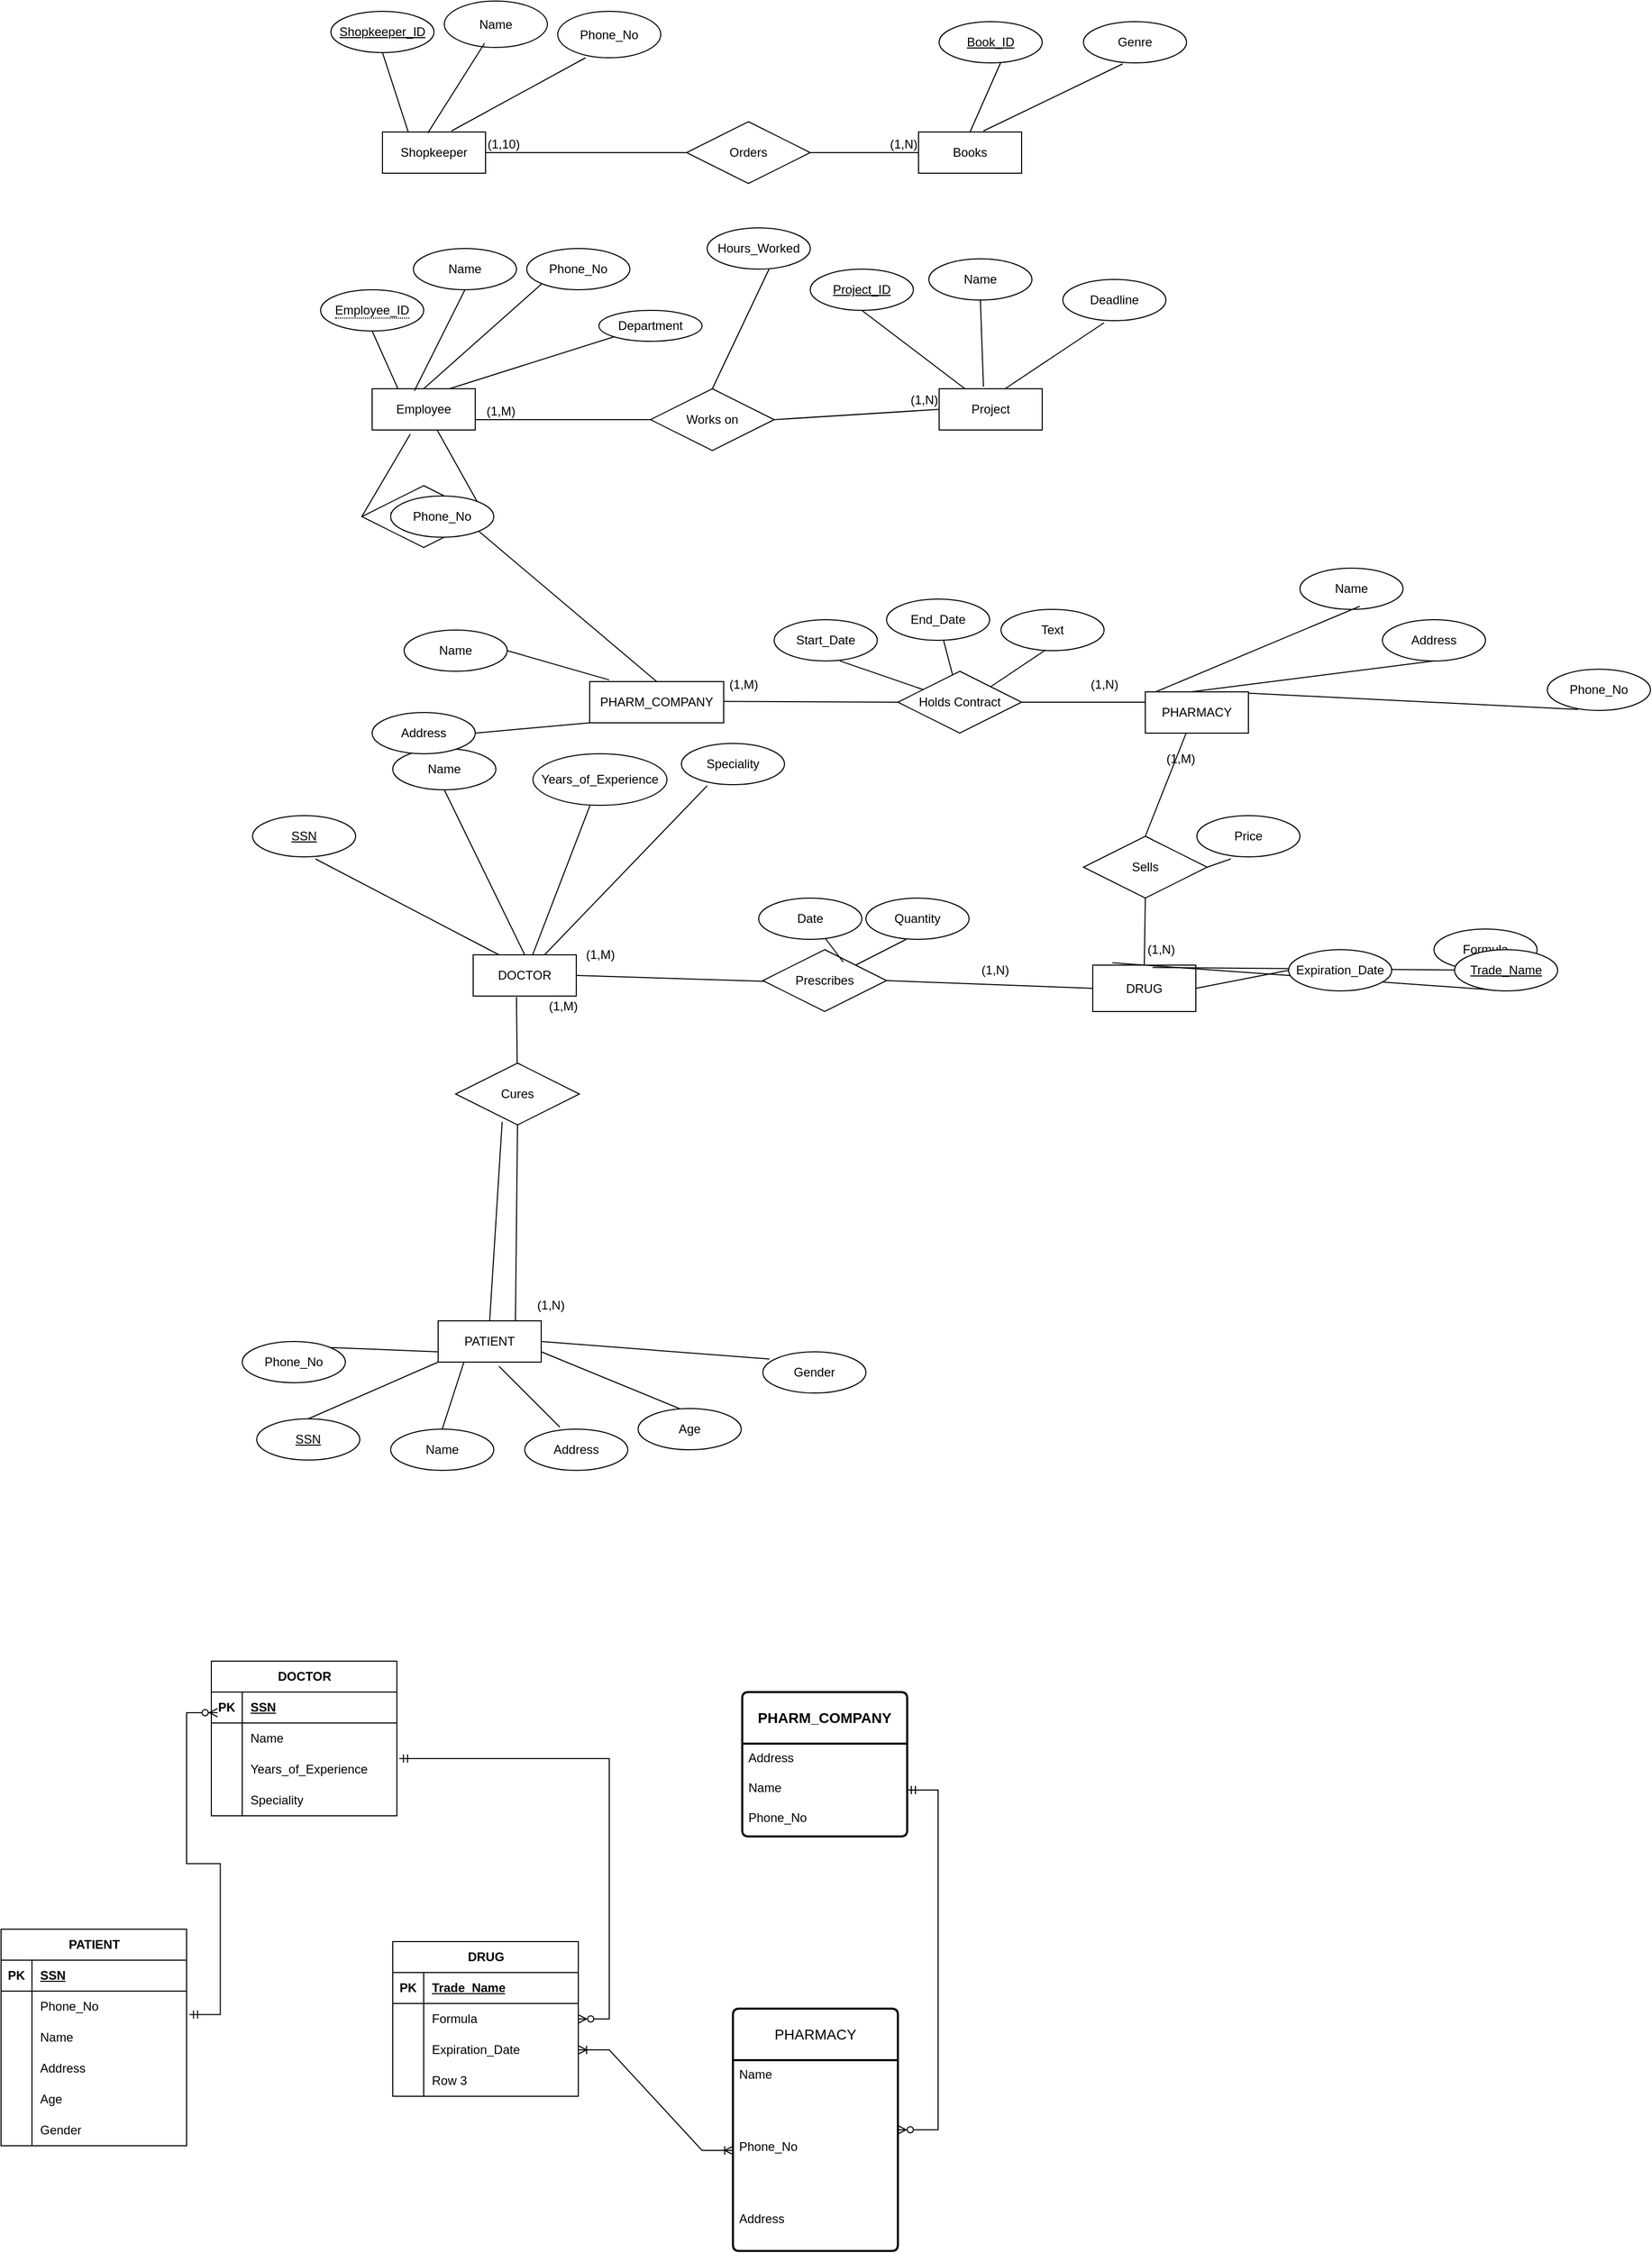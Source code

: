 <mxfile version="26.0.16">
  <diagram id="R2lEEEUBdFMjLlhIrx00" name="Page-1">
    <mxGraphModel dx="2838" dy="932" grid="1" gridSize="10" guides="1" tooltips="1" connect="1" arrows="1" fold="1" page="1" pageScale="1" pageWidth="850" pageHeight="1100" math="0" shadow="0" extFonts="Permanent Marker^https://fonts.googleapis.com/css?family=Permanent+Marker">
      <root>
        <mxCell id="0" />
        <mxCell id="1" parent="0" />
        <mxCell id="5TAWwWppFLTeb1Iua5rg-2" value="Shopkeeper" style="whiteSpace=wrap;html=1;align=center;" parent="1" vertex="1">
          <mxGeometry x="60" y="167" width="100" height="40" as="geometry" />
        </mxCell>
        <mxCell id="5TAWwWppFLTeb1Iua5rg-3" value="Books" style="whiteSpace=wrap;html=1;align=center;" parent="1" vertex="1">
          <mxGeometry x="580" y="167" width="100" height="40" as="geometry" />
        </mxCell>
        <mxCell id="5TAWwWppFLTeb1Iua5rg-12" value="" style="endArrow=none;html=1;rounded=0;exitX=1;exitY=0.5;exitDx=0;exitDy=0;entryX=0;entryY=0.5;entryDx=0;entryDy=0;" parent="1" source="5TAWwWppFLTeb1Iua5rg-6" target="5TAWwWppFLTeb1Iua5rg-3" edge="1">
          <mxGeometry relative="1" as="geometry">
            <mxPoint x="390" y="57" as="sourcePoint" />
            <mxPoint x="650" y="187" as="targetPoint" />
            <Array as="points" />
          </mxGeometry>
        </mxCell>
        <mxCell id="5TAWwWppFLTeb1Iua5rg-14" value="(1,N)" style="resizable=0;html=1;whiteSpace=wrap;align=right;verticalAlign=bottom;" parent="5TAWwWppFLTeb1Iua5rg-12" connectable="0" vertex="1">
          <mxGeometry x="1" relative="1" as="geometry" />
        </mxCell>
        <mxCell id="5TAWwWppFLTeb1Iua5rg-15" value="" style="endArrow=none;html=1;rounded=0;exitX=1;exitY=0.5;exitDx=0;exitDy=0;entryX=0;entryY=0.5;entryDx=0;entryDy=0;" parent="1" source="5TAWwWppFLTeb1Iua5rg-2" target="5TAWwWppFLTeb1Iua5rg-6" edge="1">
          <mxGeometry relative="1" as="geometry">
            <mxPoint x="170" y="187" as="sourcePoint" />
            <mxPoint x="550" y="187" as="targetPoint" />
            <Array as="points" />
          </mxGeometry>
        </mxCell>
        <mxCell id="5TAWwWppFLTeb1Iua5rg-16" value="(1,10)" style="resizable=0;html=1;whiteSpace=wrap;align=left;verticalAlign=bottom;" parent="5TAWwWppFLTeb1Iua5rg-15" connectable="0" vertex="1">
          <mxGeometry x="-1" relative="1" as="geometry" />
        </mxCell>
        <mxCell id="5TAWwWppFLTeb1Iua5rg-6" value="Orders" style="shape=rhombus;perimeter=rhombusPerimeter;whiteSpace=wrap;html=1;align=center;" parent="1" vertex="1">
          <mxGeometry x="355" y="157" width="120" height="60" as="geometry" />
        </mxCell>
        <mxCell id="5TAWwWppFLTeb1Iua5rg-22" value="Name" style="ellipse;whiteSpace=wrap;html=1;align=center;" parent="1" vertex="1">
          <mxGeometry x="120" y="40" width="100" height="45" as="geometry" />
        </mxCell>
        <mxCell id="5TAWwWppFLTeb1Iua5rg-24" value="Phone_No" style="ellipse;whiteSpace=wrap;html=1;align=center;" parent="1" vertex="1">
          <mxGeometry x="230" y="50" width="100" height="45" as="geometry" />
        </mxCell>
        <mxCell id="5TAWwWppFLTeb1Iua5rg-26" value="Genre" style="ellipse;whiteSpace=wrap;html=1;align=center;" parent="1" vertex="1">
          <mxGeometry x="740" y="60" width="100" height="40" as="geometry" />
        </mxCell>
        <mxCell id="5TAWwWppFLTeb1Iua5rg-29" value="Employee" style="whiteSpace=wrap;html=1;align=center;" parent="1" vertex="1">
          <mxGeometry x="50" y="416" width="100" height="40" as="geometry" />
        </mxCell>
        <mxCell id="5TAWwWppFLTeb1Iua5rg-30" value="Project" style="whiteSpace=wrap;html=1;align=center;" parent="1" vertex="1">
          <mxGeometry x="600" y="416" width="100" height="40" as="geometry" />
        </mxCell>
        <mxCell id="5TAWwWppFLTeb1Iua5rg-32" value="" style="endArrow=none;html=1;rounded=0;exitX=1;exitY=0.5;exitDx=0;exitDy=0;entryX=0;entryY=0.5;entryDx=0;entryDy=0;" parent="1" source="5TAWwWppFLTeb1Iua5rg-34" target="5TAWwWppFLTeb1Iua5rg-30" edge="1">
          <mxGeometry relative="1" as="geometry">
            <mxPoint x="210" y="434.89" as="sourcePoint" />
            <mxPoint x="370" y="434.89" as="targetPoint" />
          </mxGeometry>
        </mxCell>
        <mxCell id="5TAWwWppFLTeb1Iua5rg-33" value="(1,N)" style="resizable=0;html=1;whiteSpace=wrap;align=right;verticalAlign=bottom;" parent="5TAWwWppFLTeb1Iua5rg-32" connectable="0" vertex="1">
          <mxGeometry x="1" relative="1" as="geometry" />
        </mxCell>
        <mxCell id="5TAWwWppFLTeb1Iua5rg-34" value="Works on" style="shape=rhombus;perimeter=rhombusPerimeter;whiteSpace=wrap;html=1;align=center;" parent="1" vertex="1">
          <mxGeometry x="320" y="416" width="120" height="60" as="geometry" />
        </mxCell>
        <mxCell id="5TAWwWppFLTeb1Iua5rg-37" value="&lt;span style=&quot;border-bottom: 1px dotted&quot;&gt;Employee_ID&lt;/span&gt;" style="ellipse;whiteSpace=wrap;html=1;align=center;" parent="1" vertex="1">
          <mxGeometry y="320" width="100" height="40" as="geometry" />
        </mxCell>
        <mxCell id="5TAWwWppFLTeb1Iua5rg-40" value="Name" style="ellipse;whiteSpace=wrap;html=1;align=center;" parent="1" vertex="1">
          <mxGeometry x="90" y="280" width="100" height="40" as="geometry" />
        </mxCell>
        <mxCell id="5TAWwWppFLTeb1Iua5rg-42" value="Phone_No" style="ellipse;whiteSpace=wrap;html=1;align=center;" parent="1" vertex="1">
          <mxGeometry x="200" y="280" width="100" height="40" as="geometry" />
        </mxCell>
        <mxCell id="5TAWwWppFLTeb1Iua5rg-43" value="Department" style="ellipse;whiteSpace=wrap;html=1;align=center;" parent="1" vertex="1">
          <mxGeometry x="270" y="340" width="100" height="30" as="geometry" />
        </mxCell>
        <mxCell id="5TAWwWppFLTeb1Iua5rg-48" value="Name" style="ellipse;whiteSpace=wrap;html=1;align=center;" parent="1" vertex="1">
          <mxGeometry x="590" y="290" width="100" height="40" as="geometry" />
        </mxCell>
        <mxCell id="5TAWwWppFLTeb1Iua5rg-52" value="Deadline" style="ellipse;whiteSpace=wrap;html=1;align=center;" parent="1" vertex="1">
          <mxGeometry x="720" y="310" width="100" height="40" as="geometry" />
        </mxCell>
        <mxCell id="5TAWwWppFLTeb1Iua5rg-54" value="Hours_Worked" style="ellipse;whiteSpace=wrap;html=1;align=center;" parent="1" vertex="1">
          <mxGeometry x="375" y="260" width="100" height="40" as="geometry" />
        </mxCell>
        <mxCell id="5TAWwWppFLTeb1Iua5rg-94" value="" style="endArrow=none;html=1;rounded=0;exitX=0;exitY=0.5;exitDx=0;exitDy=0;entryX=1;entryY=0.75;entryDx=0;entryDy=0;" parent="1" source="5TAWwWppFLTeb1Iua5rg-34" target="5TAWwWppFLTeb1Iua5rg-29" edge="1">
          <mxGeometry relative="1" as="geometry">
            <mxPoint x="450" y="446" as="sourcePoint" />
            <mxPoint x="190" y="460" as="targetPoint" />
          </mxGeometry>
        </mxCell>
        <mxCell id="5TAWwWppFLTeb1Iua5rg-95" value="(1,M)" style="resizable=0;html=1;whiteSpace=wrap;align=right;verticalAlign=bottom;" parent="5TAWwWppFLTeb1Iua5rg-94" connectable="0" vertex="1">
          <mxGeometry x="1" relative="1" as="geometry">
            <mxPoint x="40" as="offset" />
          </mxGeometry>
        </mxCell>
        <mxCell id="IJ8p-ocKVu34j_YwC-Zw-1" value="Shopkeeper_ID" style="ellipse;whiteSpace=wrap;html=1;align=center;fontStyle=4;" vertex="1" parent="1">
          <mxGeometry x="10" y="50" width="100" height="40" as="geometry" />
        </mxCell>
        <mxCell id="IJ8p-ocKVu34j_YwC-Zw-3" value="" style="endArrow=none;html=1;rounded=0;exitX=0.5;exitY=1;exitDx=0;exitDy=0;entryX=0.25;entryY=0;entryDx=0;entryDy=0;" edge="1" parent="1" source="IJ8p-ocKVu34j_YwC-Zw-1" target="5TAWwWppFLTeb1Iua5rg-2">
          <mxGeometry relative="1" as="geometry">
            <mxPoint x="30" y="120" as="sourcePoint" />
            <mxPoint x="190" y="120" as="targetPoint" />
          </mxGeometry>
        </mxCell>
        <mxCell id="IJ8p-ocKVu34j_YwC-Zw-4" value="" style="endArrow=none;html=1;rounded=0;exitX=0.39;exitY=0.911;exitDx=0;exitDy=0;exitPerimeter=0;entryX=0.44;entryY=0.025;entryDx=0;entryDy=0;entryPerimeter=0;" edge="1" parent="1" source="5TAWwWppFLTeb1Iua5rg-22" target="5TAWwWppFLTeb1Iua5rg-2">
          <mxGeometry relative="1" as="geometry">
            <mxPoint x="60" y="350" as="sourcePoint" />
            <mxPoint x="220" y="350" as="targetPoint" />
          </mxGeometry>
        </mxCell>
        <mxCell id="IJ8p-ocKVu34j_YwC-Zw-5" value="" style="endArrow=none;html=1;rounded=0;exitX=0.67;exitY=-0.025;exitDx=0;exitDy=0;exitPerimeter=0;entryX=0.27;entryY=1;entryDx=0;entryDy=0;entryPerimeter=0;" edge="1" parent="1" source="5TAWwWppFLTeb1Iua5rg-2" target="5TAWwWppFLTeb1Iua5rg-24">
          <mxGeometry relative="1" as="geometry">
            <mxPoint x="150" y="150" as="sourcePoint" />
            <mxPoint x="320" y="150" as="targetPoint" />
          </mxGeometry>
        </mxCell>
        <mxCell id="IJ8p-ocKVu34j_YwC-Zw-6" value="" style="endArrow=none;html=1;rounded=0;exitX=0.6;exitY=0.975;exitDx=0;exitDy=0;entryX=0.5;entryY=0;entryDx=0;entryDy=0;exitPerimeter=0;" edge="1" parent="1" source="IJ8p-ocKVu34j_YwC-Zw-7" target="5TAWwWppFLTeb1Iua5rg-3">
          <mxGeometry relative="1" as="geometry">
            <mxPoint x="660" y="110" as="sourcePoint" />
            <mxPoint x="810" y="120" as="targetPoint" />
          </mxGeometry>
        </mxCell>
        <mxCell id="IJ8p-ocKVu34j_YwC-Zw-7" value="Book_ID" style="ellipse;whiteSpace=wrap;html=1;align=center;fontStyle=4;" vertex="1" parent="1">
          <mxGeometry x="600" y="60" width="100" height="40" as="geometry" />
        </mxCell>
        <mxCell id="IJ8p-ocKVu34j_YwC-Zw-8" value="" style="endArrow=none;html=1;rounded=0;exitX=0.63;exitY=-0.025;exitDx=0;exitDy=0;exitPerimeter=0;entryX=0.38;entryY=1.025;entryDx=0;entryDy=0;entryPerimeter=0;" edge="1" parent="1" source="5TAWwWppFLTeb1Iua5rg-3" target="5TAWwWppFLTeb1Iua5rg-26">
          <mxGeometry relative="1" as="geometry">
            <mxPoint x="720" y="160" as="sourcePoint" />
            <mxPoint x="880" y="160" as="targetPoint" />
          </mxGeometry>
        </mxCell>
        <mxCell id="IJ8p-ocKVu34j_YwC-Zw-9" value="Project_ID" style="ellipse;whiteSpace=wrap;html=1;align=center;fontStyle=4;" vertex="1" parent="1">
          <mxGeometry x="475" y="300" width="100" height="40" as="geometry" />
        </mxCell>
        <mxCell id="IJ8p-ocKVu34j_YwC-Zw-10" value="" style="endArrow=none;html=1;rounded=0;exitX=0.5;exitY=1;exitDx=0;exitDy=0;entryX=0.25;entryY=0;entryDx=0;entryDy=0;" edge="1" parent="1" source="IJ8p-ocKVu34j_YwC-Zw-9" target="5TAWwWppFLTeb1Iua5rg-30">
          <mxGeometry relative="1" as="geometry">
            <mxPoint x="510" y="380" as="sourcePoint" />
            <mxPoint x="620" y="410" as="targetPoint" />
          </mxGeometry>
        </mxCell>
        <mxCell id="IJ8p-ocKVu34j_YwC-Zw-11" value="" style="endArrow=none;html=1;rounded=0;exitX=0.5;exitY=0;exitDx=0;exitDy=0;entryX=0.6;entryY=1;entryDx=0;entryDy=0;entryPerimeter=0;" edge="1" parent="1" source="5TAWwWppFLTeb1Iua5rg-34" target="5TAWwWppFLTeb1Iua5rg-54">
          <mxGeometry relative="1" as="geometry">
            <mxPoint x="330" y="390" as="sourcePoint" />
            <mxPoint x="490" y="390" as="targetPoint" />
          </mxGeometry>
        </mxCell>
        <mxCell id="IJ8p-ocKVu34j_YwC-Zw-12" value="" style="endArrow=none;html=1;rounded=0;exitX=0.5;exitY=1;exitDx=0;exitDy=0;entryX=0.25;entryY=0;entryDx=0;entryDy=0;" edge="1" parent="1" source="5TAWwWppFLTeb1Iua5rg-37" target="5TAWwWppFLTeb1Iua5rg-29">
          <mxGeometry relative="1" as="geometry">
            <mxPoint x="60" y="370" as="sourcePoint" />
            <mxPoint x="220" y="370" as="targetPoint" />
          </mxGeometry>
        </mxCell>
        <mxCell id="IJ8p-ocKVu34j_YwC-Zw-13" value="" style="endArrow=none;html=1;rounded=0;exitX=0.41;exitY=0.05;exitDx=0;exitDy=0;exitPerimeter=0;entryX=0.5;entryY=1;entryDx=0;entryDy=0;" edge="1" parent="1" source="5TAWwWppFLTeb1Iua5rg-29" target="5TAWwWppFLTeb1Iua5rg-40">
          <mxGeometry relative="1" as="geometry">
            <mxPoint x="250" y="280" as="sourcePoint" />
            <mxPoint x="410" y="280" as="targetPoint" />
          </mxGeometry>
        </mxCell>
        <mxCell id="IJ8p-ocKVu34j_YwC-Zw-14" value="" style="endArrow=none;html=1;rounded=0;exitX=0.5;exitY=0;exitDx=0;exitDy=0;entryX=0;entryY=1;entryDx=0;entryDy=0;" edge="1" parent="1" source="5TAWwWppFLTeb1Iua5rg-29" target="5TAWwWppFLTeb1Iua5rg-42">
          <mxGeometry relative="1" as="geometry">
            <mxPoint x="130" y="390" as="sourcePoint" />
            <mxPoint x="290" y="390" as="targetPoint" />
          </mxGeometry>
        </mxCell>
        <mxCell id="IJ8p-ocKVu34j_YwC-Zw-15" value="" style="endArrow=none;html=1;rounded=0;exitX=0.75;exitY=0;exitDx=0;exitDy=0;entryX=0;entryY=1;entryDx=0;entryDy=0;" edge="1" parent="1" source="5TAWwWppFLTeb1Iua5rg-29" target="5TAWwWppFLTeb1Iua5rg-43">
          <mxGeometry relative="1" as="geometry">
            <mxPoint x="150" y="410" as="sourcePoint" />
            <mxPoint x="310" y="410" as="targetPoint" />
          </mxGeometry>
        </mxCell>
        <mxCell id="IJ8p-ocKVu34j_YwC-Zw-16" value="Relationship" style="shape=rhombus;perimeter=rhombusPerimeter;whiteSpace=wrap;html=1;align=center;" vertex="1" parent="1">
          <mxGeometry x="40" y="510" width="120" height="60" as="geometry" />
        </mxCell>
        <mxCell id="IJ8p-ocKVu34j_YwC-Zw-17" value="" style="endArrow=none;html=1;rounded=0;exitX=0;exitY=0.5;exitDx=0;exitDy=0;entryX=0.37;entryY=1.1;entryDx=0;entryDy=0;entryPerimeter=0;" edge="1" parent="1" source="IJ8p-ocKVu34j_YwC-Zw-16" target="5TAWwWppFLTeb1Iua5rg-29">
          <mxGeometry relative="1" as="geometry">
            <mxPoint y="490" as="sourcePoint" />
            <mxPoint x="160" y="490" as="targetPoint" />
          </mxGeometry>
        </mxCell>
        <mxCell id="IJ8p-ocKVu34j_YwC-Zw-18" value="" style="endArrow=none;html=1;rounded=0;exitX=1;exitY=0.5;exitDx=0;exitDy=0;entryX=0.63;entryY=1;entryDx=0;entryDy=0;entryPerimeter=0;" edge="1" parent="1" source="IJ8p-ocKVu34j_YwC-Zw-16" target="5TAWwWppFLTeb1Iua5rg-29">
          <mxGeometry relative="1" as="geometry">
            <mxPoint x="100" y="350" as="sourcePoint" />
            <mxPoint x="100" y="350" as="targetPoint" />
          </mxGeometry>
        </mxCell>
        <mxCell id="IJ8p-ocKVu34j_YwC-Zw-19" value="" style="endArrow=none;html=1;rounded=0;entryX=0.43;entryY=-0.05;entryDx=0;entryDy=0;entryPerimeter=0;exitX=0.5;exitY=1;exitDx=0;exitDy=0;" edge="1" parent="1" source="5TAWwWppFLTeb1Iua5rg-48" target="5TAWwWppFLTeb1Iua5rg-30">
          <mxGeometry relative="1" as="geometry">
            <mxPoint x="610" y="370" as="sourcePoint" />
            <mxPoint x="770" y="370" as="targetPoint" />
          </mxGeometry>
        </mxCell>
        <mxCell id="IJ8p-ocKVu34j_YwC-Zw-20" value="" style="endArrow=none;html=1;rounded=0;exitX=0.64;exitY=0;exitDx=0;exitDy=0;exitPerimeter=0;entryX=0.4;entryY=1.05;entryDx=0;entryDy=0;entryPerimeter=0;" edge="1" parent="1" source="5TAWwWppFLTeb1Iua5rg-30" target="5TAWwWppFLTeb1Iua5rg-52">
          <mxGeometry relative="1" as="geometry">
            <mxPoint x="690" y="400" as="sourcePoint" />
            <mxPoint x="840" y="400" as="targetPoint" />
          </mxGeometry>
        </mxCell>
        <mxCell id="IJ8p-ocKVu34j_YwC-Zw-21" value="PATIENT" style="whiteSpace=wrap;html=1;align=center;" vertex="1" parent="1">
          <mxGeometry x="114" y="1320" width="100" height="40" as="geometry" />
        </mxCell>
        <mxCell id="IJ8p-ocKVu34j_YwC-Zw-22" value="SSN" style="ellipse;whiteSpace=wrap;html=1;align=center;fontStyle=4;" vertex="1" parent="1">
          <mxGeometry x="-62" y="1415" width="100" height="40" as="geometry" />
        </mxCell>
        <mxCell id="IJ8p-ocKVu34j_YwC-Zw-23" value="" style="endArrow=none;html=1;rounded=0;exitX=0.5;exitY=0;exitDx=0;exitDy=0;entryX=0;entryY=1;entryDx=0;entryDy=0;" edge="1" parent="1" source="IJ8p-ocKVu34j_YwC-Zw-22" target="IJ8p-ocKVu34j_YwC-Zw-21">
          <mxGeometry relative="1" as="geometry">
            <mxPoint x="-120" y="1395" as="sourcePoint" />
            <mxPoint x="40" y="1395" as="targetPoint" />
          </mxGeometry>
        </mxCell>
        <mxCell id="IJ8p-ocKVu34j_YwC-Zw-24" value="Name" style="ellipse;whiteSpace=wrap;html=1;align=center;" vertex="1" parent="1">
          <mxGeometry x="68" y="1425" width="100" height="40" as="geometry" />
        </mxCell>
        <mxCell id="IJ8p-ocKVu34j_YwC-Zw-25" value="" style="endArrow=none;html=1;rounded=0;exitX=0.5;exitY=0;exitDx=0;exitDy=0;entryX=0.25;entryY=1;entryDx=0;entryDy=0;" edge="1" parent="1" source="IJ8p-ocKVu34j_YwC-Zw-24" target="IJ8p-ocKVu34j_YwC-Zw-21">
          <mxGeometry relative="1" as="geometry">
            <mxPoint x="-10" y="1385" as="sourcePoint" />
            <mxPoint x="150" y="1385" as="targetPoint" />
          </mxGeometry>
        </mxCell>
        <mxCell id="IJ8p-ocKVu34j_YwC-Zw-26" value="Address" style="ellipse;whiteSpace=wrap;html=1;align=center;" vertex="1" parent="1">
          <mxGeometry x="198" y="1425" width="100" height="40" as="geometry" />
        </mxCell>
        <mxCell id="IJ8p-ocKVu34j_YwC-Zw-27" value="" style="endArrow=none;html=1;rounded=0;exitX=0.59;exitY=1.1;exitDx=0;exitDy=0;exitPerimeter=0;entryX=0.34;entryY=-0.05;entryDx=0;entryDy=0;entryPerimeter=0;" edge="1" parent="1" source="IJ8p-ocKVu34j_YwC-Zw-21" target="IJ8p-ocKVu34j_YwC-Zw-26">
          <mxGeometry relative="1" as="geometry">
            <mxPoint x="80" y="1365" as="sourcePoint" />
            <mxPoint x="240" y="1365" as="targetPoint" />
          </mxGeometry>
        </mxCell>
        <mxCell id="IJ8p-ocKVu34j_YwC-Zw-28" value="Age" style="ellipse;whiteSpace=wrap;html=1;align=center;" vertex="1" parent="1">
          <mxGeometry x="308" y="1405" width="100" height="40" as="geometry" />
        </mxCell>
        <mxCell id="IJ8p-ocKVu34j_YwC-Zw-29" value="" style="endArrow=none;html=1;rounded=0;exitX=1;exitY=0.75;exitDx=0;exitDy=0;entryX=0.4;entryY=0;entryDx=0;entryDy=0;entryPerimeter=0;" edge="1" parent="1" source="IJ8p-ocKVu34j_YwC-Zw-21" target="IJ8p-ocKVu34j_YwC-Zw-28">
          <mxGeometry relative="1" as="geometry">
            <mxPoint x="120" y="1335" as="sourcePoint" />
            <mxPoint x="280" y="1335" as="targetPoint" />
          </mxGeometry>
        </mxCell>
        <mxCell id="IJ8p-ocKVu34j_YwC-Zw-31" value="DOCTOR" style="whiteSpace=wrap;html=1;align=center;" vertex="1" parent="1">
          <mxGeometry x="148" y="965" width="100" height="40" as="geometry" />
        </mxCell>
        <mxCell id="IJ8p-ocKVu34j_YwC-Zw-32" value="SSN" style="ellipse;whiteSpace=wrap;html=1;align=center;fontStyle=4;" vertex="1" parent="1">
          <mxGeometry x="-66" y="830" width="100" height="40" as="geometry" />
        </mxCell>
        <mxCell id="IJ8p-ocKVu34j_YwC-Zw-33" value="" style="endArrow=none;html=1;rounded=0;exitX=0.61;exitY=1.05;exitDx=0;exitDy=0;exitPerimeter=0;entryX=0.25;entryY=0;entryDx=0;entryDy=0;" edge="1" parent="1" source="IJ8p-ocKVu34j_YwC-Zw-32" target="IJ8p-ocKVu34j_YwC-Zw-31">
          <mxGeometry relative="1" as="geometry">
            <mxPoint x="86" y="1100" as="sourcePoint" />
            <mxPoint x="176" y="990" as="targetPoint" />
          </mxGeometry>
        </mxCell>
        <mxCell id="IJ8p-ocKVu34j_YwC-Zw-34" value="Name" style="ellipse;whiteSpace=wrap;html=1;align=center;" vertex="1" parent="1">
          <mxGeometry x="70" y="765" width="100" height="40" as="geometry" />
        </mxCell>
        <mxCell id="IJ8p-ocKVu34j_YwC-Zw-35" value="" style="endArrow=none;html=1;rounded=0;exitX=0.5;exitY=0;exitDx=0;exitDy=0;entryX=0.5;entryY=1;entryDx=0;entryDy=0;" edge="1" parent="1" source="IJ8p-ocKVu34j_YwC-Zw-31" target="IJ8p-ocKVu34j_YwC-Zw-34">
          <mxGeometry relative="1" as="geometry">
            <mxPoint x="196" y="1020" as="sourcePoint" />
            <mxPoint x="356" y="1020" as="targetPoint" />
          </mxGeometry>
        </mxCell>
        <mxCell id="IJ8p-ocKVu34j_YwC-Zw-36" value="Years_of_Experience" style="ellipse;whiteSpace=wrap;html=1;align=center;" vertex="1" parent="1">
          <mxGeometry x="206" y="770" width="130" height="50" as="geometry" />
        </mxCell>
        <mxCell id="IJ8p-ocKVu34j_YwC-Zw-37" value="Speciality" style="ellipse;whiteSpace=wrap;html=1;align=center;" vertex="1" parent="1">
          <mxGeometry x="350" y="760" width="100" height="40" as="geometry" />
        </mxCell>
        <mxCell id="IJ8p-ocKVu34j_YwC-Zw-38" value="" style="endArrow=none;html=1;rounded=0;" edge="1" parent="1" source="IJ8p-ocKVu34j_YwC-Zw-31" target="IJ8p-ocKVu34j_YwC-Zw-36">
          <mxGeometry relative="1" as="geometry">
            <mxPoint x="126" y="1150" as="sourcePoint" />
            <mxPoint x="286" y="1150" as="targetPoint" />
          </mxGeometry>
        </mxCell>
        <mxCell id="IJ8p-ocKVu34j_YwC-Zw-40" value="Name" style="ellipse;whiteSpace=wrap;html=1;align=center;" vertex="1" parent="1">
          <mxGeometry x="950" y="590" width="100" height="40" as="geometry" />
        </mxCell>
        <mxCell id="IJ8p-ocKVu34j_YwC-Zw-41" value="Address" style="ellipse;whiteSpace=wrap;html=1;align=center;" vertex="1" parent="1">
          <mxGeometry x="1030" y="640" width="100" height="40" as="geometry" />
        </mxCell>
        <mxCell id="IJ8p-ocKVu34j_YwC-Zw-42" value="Phone_No" style="ellipse;whiteSpace=wrap;html=1;align=center;" vertex="1" parent="1">
          <mxGeometry x="1190" y="688" width="100" height="40" as="geometry" />
        </mxCell>
        <mxCell id="IJ8p-ocKVu34j_YwC-Zw-43" value="" style="endArrow=none;html=1;rounded=0;exitX=0.44;exitY=0;exitDx=0;exitDy=0;entryX=0.5;entryY=1;entryDx=0;entryDy=0;exitPerimeter=0;" edge="1" parent="1" source="IJ8p-ocKVu34j_YwC-Zw-39" target="IJ8p-ocKVu34j_YwC-Zw-41">
          <mxGeometry relative="1" as="geometry">
            <mxPoint x="580" y="860" as="sourcePoint" />
            <mxPoint x="740" y="860" as="targetPoint" />
            <Array as="points" />
          </mxGeometry>
        </mxCell>
        <mxCell id="IJ8p-ocKVu34j_YwC-Zw-44" value="" style="endArrow=none;html=1;rounded=0;exitX=0.58;exitY=0.925;exitDx=0;exitDy=0;exitPerimeter=0;entryX=0.1;entryY=0;entryDx=0;entryDy=0;entryPerimeter=0;" edge="1" parent="1" source="IJ8p-ocKVu34j_YwC-Zw-40" target="IJ8p-ocKVu34j_YwC-Zw-39">
          <mxGeometry relative="1" as="geometry">
            <mxPoint x="710" y="780" as="sourcePoint" />
            <mxPoint x="870" y="780" as="targetPoint" />
          </mxGeometry>
        </mxCell>
        <mxCell id="IJ8p-ocKVu34j_YwC-Zw-45" value="" style="endArrow=none;html=1;rounded=0;exitX=0.75;exitY=0;exitDx=0;exitDy=0;entryX=0.3;entryY=0.975;entryDx=0;entryDy=0;entryPerimeter=0;" edge="1" parent="1" source="IJ8p-ocKVu34j_YwC-Zw-39" target="IJ8p-ocKVu34j_YwC-Zw-42">
          <mxGeometry relative="1" as="geometry">
            <mxPoint x="890" y="770" as="sourcePoint" />
            <mxPoint x="980" y="770" as="targetPoint" />
          </mxGeometry>
        </mxCell>
        <mxCell id="IJ8p-ocKVu34j_YwC-Zw-46" value="DRUG" style="whiteSpace=wrap;html=1;align=center;" vertex="1" parent="1">
          <mxGeometry x="749" y="975" width="100" height="45" as="geometry" />
        </mxCell>
        <mxCell id="IJ8p-ocKVu34j_YwC-Zw-48" value="Formula" style="ellipse;whiteSpace=wrap;html=1;align=center;" vertex="1" parent="1">
          <mxGeometry x="1080" y="940" width="100" height="40" as="geometry" />
        </mxCell>
        <mxCell id="IJ8p-ocKVu34j_YwC-Zw-50" value="" style="endArrow=none;html=1;rounded=0;exitX=0.5;exitY=1;exitDx=0;exitDy=0;entryX=0.19;entryY=-0.05;entryDx=0;entryDy=0;entryPerimeter=0;" edge="1" parent="1" source="IJ8p-ocKVu34j_YwC-Zw-59" target="IJ8p-ocKVu34j_YwC-Zw-46">
          <mxGeometry relative="1" as="geometry">
            <mxPoint x="539" y="916" as="sourcePoint" />
            <mxPoint x="649" y="950" as="targetPoint" />
          </mxGeometry>
        </mxCell>
        <mxCell id="IJ8p-ocKVu34j_YwC-Zw-51" value="" style="endArrow=none;html=1;rounded=0;exitX=0.58;exitY=0.05;exitDx=0;exitDy=0;exitPerimeter=0;entryX=0.5;entryY=1;entryDx=0;entryDy=0;" edge="1" parent="1" source="IJ8p-ocKVu34j_YwC-Zw-46" target="IJ8p-ocKVu34j_YwC-Zw-48">
          <mxGeometry relative="1" as="geometry">
            <mxPoint x="679" y="950" as="sourcePoint" />
            <mxPoint x="839" y="950" as="targetPoint" />
          </mxGeometry>
        </mxCell>
        <mxCell id="IJ8p-ocKVu34j_YwC-Zw-52" value="PHARM_COMPANY" style="whiteSpace=wrap;html=1;align=center;" vertex="1" parent="1">
          <mxGeometry x="261" y="700" width="130" height="40" as="geometry" />
        </mxCell>
        <mxCell id="IJ8p-ocKVu34j_YwC-Zw-53" value="End_Date" style="ellipse;whiteSpace=wrap;html=1;align=center;" vertex="1" parent="1">
          <mxGeometry x="549" y="620" width="100" height="40" as="geometry" />
        </mxCell>
        <mxCell id="IJ8p-ocKVu34j_YwC-Zw-54" value="Text" style="ellipse;whiteSpace=wrap;html=1;align=center;" vertex="1" parent="1">
          <mxGeometry x="660" y="630" width="100" height="40" as="geometry" />
        </mxCell>
        <mxCell id="IJ8p-ocKVu34j_YwC-Zw-55" value="Start_Date" style="ellipse;whiteSpace=wrap;html=1;align=center;" vertex="1" parent="1">
          <mxGeometry x="440" y="640" width="100" height="40" as="geometry" />
        </mxCell>
        <mxCell id="IJ8p-ocKVu34j_YwC-Zw-56" value="" style="endArrow=none;html=1;rounded=0;exitX=0.636;exitY=0.999;exitDx=0;exitDy=0;exitPerimeter=0;" edge="1" parent="1" source="IJ8p-ocKVu34j_YwC-Zw-55" target="IJ8p-ocKVu34j_YwC-Zw-85">
          <mxGeometry relative="1" as="geometry">
            <mxPoint x="449.355" y="644.142" as="sourcePoint" />
            <mxPoint x="503" y="730" as="targetPoint" />
          </mxGeometry>
        </mxCell>
        <mxCell id="IJ8p-ocKVu34j_YwC-Zw-57" value="" style="endArrow=none;html=1;rounded=0;exitX=1;exitY=0;exitDx=0;exitDy=0;entryX=0.432;entryY=0.984;entryDx=0;entryDy=0;entryPerimeter=0;" edge="1" parent="1" source="IJ8p-ocKVu34j_YwC-Zw-85" target="IJ8p-ocKVu34j_YwC-Zw-54">
          <mxGeometry relative="1" as="geometry">
            <mxPoint x="582.04" y="701" as="sourcePoint" />
            <mxPoint x="649" y="610" as="targetPoint" />
            <Array as="points" />
          </mxGeometry>
        </mxCell>
        <mxCell id="IJ8p-ocKVu34j_YwC-Zw-58" value="" style="endArrow=none;html=1;rounded=0;" edge="1" parent="1" source="IJ8p-ocKVu34j_YwC-Zw-53" target="IJ8p-ocKVu34j_YwC-Zw-85">
          <mxGeometry relative="1" as="geometry">
            <mxPoint x="493" y="680" as="sourcePoint" />
            <mxPoint x="556.95" y="698.0" as="targetPoint" />
          </mxGeometry>
        </mxCell>
        <mxCell id="IJ8p-ocKVu34j_YwC-Zw-59" value="Trade_Name" style="ellipse;whiteSpace=wrap;html=1;align=center;fontStyle=4;" vertex="1" parent="1">
          <mxGeometry x="1100" y="960" width="100" height="40" as="geometry" />
        </mxCell>
        <mxCell id="IJ8p-ocKVu34j_YwC-Zw-61" value="" style="endArrow=none;html=1;rounded=0;entryX=0.25;entryY=1.025;entryDx=0;entryDy=0;entryPerimeter=0;" edge="1" parent="1" source="IJ8p-ocKVu34j_YwC-Zw-31" target="IJ8p-ocKVu34j_YwC-Zw-37">
          <mxGeometry relative="1" as="geometry">
            <mxPoint x="246" y="1010" as="sourcePoint" />
            <mxPoint x="406" y="1010" as="targetPoint" />
          </mxGeometry>
        </mxCell>
        <mxCell id="IJ8p-ocKVu34j_YwC-Zw-62" value="Cures" style="shape=rhombus;perimeter=rhombusPerimeter;whiteSpace=wrap;html=1;align=center;" vertex="1" parent="1">
          <mxGeometry x="131" y="1070" width="120" height="60" as="geometry" />
        </mxCell>
        <mxCell id="IJ8p-ocKVu34j_YwC-Zw-63" value="" style="endArrow=none;html=1;rounded=0;exitX=0.5;exitY=0;exitDx=0;exitDy=0;entryX=0.376;entryY=0.95;entryDx=0;entryDy=0;entryPerimeter=0;" edge="1" parent="1" source="IJ8p-ocKVu34j_YwC-Zw-21" target="IJ8p-ocKVu34j_YwC-Zw-62">
          <mxGeometry relative="1" as="geometry">
            <mxPoint x="86" y="1130" as="sourcePoint" />
            <mxPoint x="246" y="1130" as="targetPoint" />
          </mxGeometry>
        </mxCell>
        <mxCell id="IJ8p-ocKVu34j_YwC-Zw-64" value="" style="endArrow=none;html=1;rounded=0;entryX=0.42;entryY=1.025;entryDx=0;entryDy=0;entryPerimeter=0;" edge="1" parent="1" source="IJ8p-ocKVu34j_YwC-Zw-62" target="IJ8p-ocKVu34j_YwC-Zw-31">
          <mxGeometry relative="1" as="geometry">
            <mxPoint x="216" y="1090" as="sourcePoint" />
            <mxPoint x="376" y="1090" as="targetPoint" />
          </mxGeometry>
        </mxCell>
        <mxCell id="IJ8p-ocKVu34j_YwC-Zw-65" value="(1,M)" style="text;html=1;align=center;verticalAlign=middle;resizable=0;points=[];autosize=1;strokeColor=none;fillColor=none;" vertex="1" parent="1">
          <mxGeometry x="210" y="1000" width="50" height="30" as="geometry" />
        </mxCell>
        <mxCell id="IJ8p-ocKVu34j_YwC-Zw-66" value="" style="endArrow=none;html=1;rounded=0;exitX=0.75;exitY=0;exitDx=0;exitDy=0;entryX=0.5;entryY=1;entryDx=0;entryDy=0;" edge="1" parent="1" source="IJ8p-ocKVu34j_YwC-Zw-21" target="IJ8p-ocKVu34j_YwC-Zw-62">
          <mxGeometry relative="1" as="geometry">
            <mxPoint x="266" y="1100" as="sourcePoint" />
            <mxPoint x="426" y="1100" as="targetPoint" />
          </mxGeometry>
        </mxCell>
        <mxCell id="IJ8p-ocKVu34j_YwC-Zw-67" value="(1,N)" style="text;html=1;align=center;verticalAlign=middle;resizable=0;points=[];autosize=1;strokeColor=none;fillColor=none;" vertex="1" parent="1">
          <mxGeometry x="198" y="1290" width="50" height="30" as="geometry" />
        </mxCell>
        <mxCell id="IJ8p-ocKVu34j_YwC-Zw-68" value="" style="endArrow=none;html=1;rounded=0;entryX=0.058;entryY=0.533;entryDx=0;entryDy=0;entryPerimeter=0;exitX=1;exitY=0.5;exitDx=0;exitDy=0;" edge="1" parent="1" source="IJ8p-ocKVu34j_YwC-Zw-31">
          <mxGeometry relative="1" as="geometry">
            <mxPoint x="276" y="980" as="sourcePoint" />
            <mxPoint x="472.96" y="991.98" as="targetPoint" />
          </mxGeometry>
        </mxCell>
        <mxCell id="IJ8p-ocKVu34j_YwC-Zw-69" value="Prescribes" style="shape=rhombus;perimeter=rhombusPerimeter;whiteSpace=wrap;html=1;align=center;" vertex="1" parent="1">
          <mxGeometry x="429" y="960" width="120" height="60" as="geometry" />
        </mxCell>
        <mxCell id="IJ8p-ocKVu34j_YwC-Zw-70" value="" style="endArrow=none;html=1;rounded=0;exitX=1;exitY=0.5;exitDx=0;exitDy=0;entryX=0;entryY=0.5;entryDx=0;entryDy=0;" edge="1" parent="1" source="IJ8p-ocKVu34j_YwC-Zw-69" target="IJ8p-ocKVu34j_YwC-Zw-46">
          <mxGeometry relative="1" as="geometry">
            <mxPoint x="519" y="1100" as="sourcePoint" />
            <mxPoint x="679" y="1100" as="targetPoint" />
          </mxGeometry>
        </mxCell>
        <mxCell id="IJ8p-ocKVu34j_YwC-Zw-72" value="Date" style="ellipse;whiteSpace=wrap;html=1;align=center;" vertex="1" parent="1">
          <mxGeometry x="425" y="910" width="100" height="40" as="geometry" />
        </mxCell>
        <mxCell id="IJ8p-ocKVu34j_YwC-Zw-73" value="Quantity" style="ellipse;whiteSpace=wrap;html=1;align=center;" vertex="1" parent="1">
          <mxGeometry x="529" y="910" width="100" height="40" as="geometry" />
        </mxCell>
        <mxCell id="IJ8p-ocKVu34j_YwC-Zw-74" value="" style="endArrow=none;html=1;rounded=0;exitX=0.65;exitY=0.2;exitDx=0;exitDy=0;exitPerimeter=0;" edge="1" parent="1" source="IJ8p-ocKVu34j_YwC-Zw-69" target="IJ8p-ocKVu34j_YwC-Zw-72">
          <mxGeometry relative="1" as="geometry">
            <mxPoint x="449" y="950" as="sourcePoint" />
            <mxPoint x="609" y="950" as="targetPoint" />
          </mxGeometry>
        </mxCell>
        <mxCell id="IJ8p-ocKVu34j_YwC-Zw-75" value="" style="endArrow=none;html=1;rounded=0;exitX=1;exitY=0;exitDx=0;exitDy=0;entryX=0.39;entryY=1;entryDx=0;entryDy=0;entryPerimeter=0;" edge="1" parent="1" source="IJ8p-ocKVu34j_YwC-Zw-69" target="IJ8p-ocKVu34j_YwC-Zw-73">
          <mxGeometry relative="1" as="geometry">
            <mxPoint x="489" y="960" as="sourcePoint" />
            <mxPoint x="649" y="960" as="targetPoint" />
          </mxGeometry>
        </mxCell>
        <mxCell id="IJ8p-ocKVu34j_YwC-Zw-76" value="(1,M)" style="text;html=1;align=center;verticalAlign=middle;resizable=0;points=[];autosize=1;strokeColor=none;fillColor=none;" vertex="1" parent="1">
          <mxGeometry x="246" y="950" width="50" height="30" as="geometry" />
        </mxCell>
        <mxCell id="IJ8p-ocKVu34j_YwC-Zw-77" value="(1,N)" style="text;html=1;align=center;verticalAlign=middle;resizable=0;points=[];autosize=1;strokeColor=none;fillColor=none;" vertex="1" parent="1">
          <mxGeometry x="629" y="965" width="50" height="30" as="geometry" />
        </mxCell>
        <mxCell id="IJ8p-ocKVu34j_YwC-Zw-78" value="" style="endArrow=none;html=1;rounded=0;exitX=0.5;exitY=0;exitDx=0;exitDy=0;entryX=0.5;entryY=1;entryDx=0;entryDy=0;" edge="1" parent="1" source="IJ8p-ocKVu34j_YwC-Zw-46" target="IJ8p-ocKVu34j_YwC-Zw-79">
          <mxGeometry relative="1" as="geometry">
            <mxPoint x="729" y="1040" as="sourcePoint" />
            <mxPoint x="759" y="1050" as="targetPoint" />
          </mxGeometry>
        </mxCell>
        <mxCell id="IJ8p-ocKVu34j_YwC-Zw-79" value="Sells" style="shape=rhombus;perimeter=rhombusPerimeter;whiteSpace=wrap;html=1;align=center;" vertex="1" parent="1">
          <mxGeometry x="740" y="850" width="120" height="60" as="geometry" />
        </mxCell>
        <mxCell id="IJ8p-ocKVu34j_YwC-Zw-80" value="Price" style="ellipse;whiteSpace=wrap;html=1;align=center;" vertex="1" parent="1">
          <mxGeometry x="850" y="830" width="100" height="40" as="geometry" />
        </mxCell>
        <mxCell id="IJ8p-ocKVu34j_YwC-Zw-81" value="" style="endArrow=none;html=1;rounded=0;exitX=1;exitY=0.5;exitDx=0;exitDy=0;entryX=0.33;entryY=1.05;entryDx=0;entryDy=0;entryPerimeter=0;" edge="1" parent="1" source="IJ8p-ocKVu34j_YwC-Zw-79" target="IJ8p-ocKVu34j_YwC-Zw-80">
          <mxGeometry relative="1" as="geometry">
            <mxPoint x="799" y="1060" as="sourcePoint" />
            <mxPoint x="933" y="820" as="targetPoint" />
          </mxGeometry>
        </mxCell>
        <mxCell id="IJ8p-ocKVu34j_YwC-Zw-82" value="" style="endArrow=none;html=1;rounded=0;exitX=0.4;exitY=0.975;exitDx=0;exitDy=0;exitPerimeter=0;entryX=0.5;entryY=0;entryDx=0;entryDy=0;" edge="1" parent="1" source="IJ8p-ocKVu34j_YwC-Zw-39" target="IJ8p-ocKVu34j_YwC-Zw-79">
          <mxGeometry relative="1" as="geometry">
            <mxPoint x="739" y="780" as="sourcePoint" />
            <mxPoint x="899" y="780" as="targetPoint" />
          </mxGeometry>
        </mxCell>
        <mxCell id="IJ8p-ocKVu34j_YwC-Zw-83" value="(1,N)" style="text;html=1;align=center;verticalAlign=middle;resizable=0;points=[];autosize=1;strokeColor=none;fillColor=none;" vertex="1" parent="1">
          <mxGeometry x="790" y="945" width="50" height="30" as="geometry" />
        </mxCell>
        <mxCell id="IJ8p-ocKVu34j_YwC-Zw-84" value="(1,M)" style="text;html=1;align=center;verticalAlign=middle;resizable=0;points=[];autosize=1;strokeColor=none;fillColor=none;" vertex="1" parent="1">
          <mxGeometry x="809" y="760" width="50" height="30" as="geometry" />
        </mxCell>
        <mxCell id="IJ8p-ocKVu34j_YwC-Zw-85" value="Holds Contract" style="shape=rhombus;perimeter=rhombusPerimeter;whiteSpace=wrap;html=1;align=center;" vertex="1" parent="1">
          <mxGeometry x="560" y="690" width="120" height="60" as="geometry" />
        </mxCell>
        <mxCell id="IJ8p-ocKVu34j_YwC-Zw-86" value="" style="endArrow=none;html=1;rounded=0;entryX=0;entryY=0.5;entryDx=0;entryDy=0;" edge="1" parent="1" target="IJ8p-ocKVu34j_YwC-Zw-85">
          <mxGeometry relative="1" as="geometry">
            <mxPoint x="391" y="719.29" as="sourcePoint" />
            <mxPoint x="551" y="719.29" as="targetPoint" />
          </mxGeometry>
        </mxCell>
        <mxCell id="IJ8p-ocKVu34j_YwC-Zw-87" value="" style="endArrow=none;html=1;rounded=0;" edge="1" parent="1" source="IJ8p-ocKVu34j_YwC-Zw-39">
          <mxGeometry relative="1" as="geometry">
            <mxPoint x="690" y="730" as="sourcePoint" />
            <mxPoint x="850" y="730" as="targetPoint" />
          </mxGeometry>
        </mxCell>
        <mxCell id="IJ8p-ocKVu34j_YwC-Zw-88" value="" style="endArrow=none;html=1;rounded=0;exitX=1;exitY=0.5;exitDx=0;exitDy=0;entryX=0.05;entryY=0.25;entryDx=0;entryDy=0;entryPerimeter=0;" edge="1" parent="1" target="IJ8p-ocKVu34j_YwC-Zw-39">
          <mxGeometry relative="1" as="geometry">
            <mxPoint x="680.0" y="720" as="sourcePoint" />
            <mxPoint x="810" y="730" as="targetPoint" />
          </mxGeometry>
        </mxCell>
        <mxCell id="IJ8p-ocKVu34j_YwC-Zw-39" value="PHARMACY" style="whiteSpace=wrap;html=1;align=center;" vertex="1" parent="1">
          <mxGeometry x="800" y="710" width="100" height="40" as="geometry" />
        </mxCell>
        <mxCell id="IJ8p-ocKVu34j_YwC-Zw-89" value="(1,M)" style="text;html=1;align=center;verticalAlign=middle;resizable=0;points=[];autosize=1;strokeColor=none;fillColor=none;" vertex="1" parent="1">
          <mxGeometry x="385" y="688" width="50" height="30" as="geometry" />
        </mxCell>
        <mxCell id="IJ8p-ocKVu34j_YwC-Zw-90" value="(1,N)" style="text;html=1;align=center;verticalAlign=middle;resizable=0;points=[];autosize=1;strokeColor=none;fillColor=none;" vertex="1" parent="1">
          <mxGeometry x="735" y="688" width="50" height="30" as="geometry" />
        </mxCell>
        <mxCell id="IJ8p-ocKVu34j_YwC-Zw-93" value="Gender" style="ellipse;whiteSpace=wrap;html=1;align=center;" vertex="1" parent="1">
          <mxGeometry x="429" y="1350" width="100" height="40" as="geometry" />
        </mxCell>
        <mxCell id="IJ8p-ocKVu34j_YwC-Zw-94" value="" style="endArrow=none;html=1;rounded=0;exitX=1;exitY=0.5;exitDx=0;exitDy=0;entryX=0.064;entryY=0.175;entryDx=0;entryDy=0;entryPerimeter=0;" edge="1" parent="1" source="IJ8p-ocKVu34j_YwC-Zw-21" target="IJ8p-ocKVu34j_YwC-Zw-93">
          <mxGeometry relative="1" as="geometry">
            <mxPoint x="264" y="1290" as="sourcePoint" />
            <mxPoint x="424" y="1290" as="targetPoint" />
          </mxGeometry>
        </mxCell>
        <mxCell id="IJ8p-ocKVu34j_YwC-Zw-95" value="Expiration_Date" style="ellipse;whiteSpace=wrap;html=1;align=center;" vertex="1" parent="1">
          <mxGeometry x="939" y="960" width="100" height="40" as="geometry" />
        </mxCell>
        <mxCell id="IJ8p-ocKVu34j_YwC-Zw-96" value="" style="endArrow=none;html=1;rounded=0;exitX=1;exitY=0.5;exitDx=0;exitDy=0;entryX=0;entryY=0.5;entryDx=0;entryDy=0;" edge="1" parent="1" source="IJ8p-ocKVu34j_YwC-Zw-46" target="IJ8p-ocKVu34j_YwC-Zw-95">
          <mxGeometry relative="1" as="geometry">
            <mxPoint x="859" y="1000" as="sourcePoint" />
            <mxPoint x="1019" y="1000" as="targetPoint" />
          </mxGeometry>
        </mxCell>
        <mxCell id="IJ8p-ocKVu34j_YwC-Zw-97" value="Phone_No" style="ellipse;whiteSpace=wrap;html=1;align=center;" vertex="1" parent="1">
          <mxGeometry x="-76" y="1340" width="100" height="40" as="geometry" />
        </mxCell>
        <mxCell id="IJ8p-ocKVu34j_YwC-Zw-98" value="" style="endArrow=none;html=1;rounded=0;exitX=1;exitY=0;exitDx=0;exitDy=0;entryX=0;entryY=0.75;entryDx=0;entryDy=0;" edge="1" parent="1" source="IJ8p-ocKVu34j_YwC-Zw-97" target="IJ8p-ocKVu34j_YwC-Zw-21">
          <mxGeometry relative="1" as="geometry">
            <mxPoint x="54" y="1320" as="sourcePoint" />
            <mxPoint x="214" y="1320" as="targetPoint" />
          </mxGeometry>
        </mxCell>
        <mxCell id="IJ8p-ocKVu34j_YwC-Zw-99" value="Name" style="ellipse;whiteSpace=wrap;html=1;align=center;" vertex="1" parent="1">
          <mxGeometry x="81" y="650" width="100" height="40" as="geometry" />
        </mxCell>
        <mxCell id="IJ8p-ocKVu34j_YwC-Zw-100" value="Phone_No" style="ellipse;whiteSpace=wrap;html=1;align=center;" vertex="1" parent="1">
          <mxGeometry x="68" y="520" width="100" height="40" as="geometry" />
        </mxCell>
        <mxCell id="IJ8p-ocKVu34j_YwC-Zw-102" value="Address" style="ellipse;whiteSpace=wrap;html=1;align=center;" vertex="1" parent="1">
          <mxGeometry x="50" y="730" width="100" height="40" as="geometry" />
        </mxCell>
        <mxCell id="IJ8p-ocKVu34j_YwC-Zw-103" value="" style="endArrow=none;html=1;rounded=0;exitX=1;exitY=1;exitDx=0;exitDy=0;entryX=0.5;entryY=0;entryDx=0;entryDy=0;" edge="1" parent="1" source="IJ8p-ocKVu34j_YwC-Zw-100" target="IJ8p-ocKVu34j_YwC-Zw-52">
          <mxGeometry relative="1" as="geometry">
            <mxPoint x="140" y="830" as="sourcePoint" />
            <mxPoint x="300" y="830" as="targetPoint" />
          </mxGeometry>
        </mxCell>
        <mxCell id="IJ8p-ocKVu34j_YwC-Zw-104" value="" style="endArrow=none;html=1;rounded=0;entryX=0;entryY=1;entryDx=0;entryDy=0;exitX=1;exitY=0.5;exitDx=0;exitDy=0;" edge="1" parent="1" source="IJ8p-ocKVu34j_YwC-Zw-102" target="IJ8p-ocKVu34j_YwC-Zw-52">
          <mxGeometry relative="1" as="geometry">
            <mxPoint x="160" y="750" as="sourcePoint" />
            <mxPoint x="315" y="750" as="targetPoint" />
          </mxGeometry>
        </mxCell>
        <mxCell id="IJ8p-ocKVu34j_YwC-Zw-105" value="" style="endArrow=none;html=1;rounded=0;exitX=1;exitY=0.5;exitDx=0;exitDy=0;entryX=0.146;entryY=-0.039;entryDx=0;entryDy=0;entryPerimeter=0;" edge="1" parent="1" source="IJ8p-ocKVu34j_YwC-Zw-99" target="IJ8p-ocKVu34j_YwC-Zw-52">
          <mxGeometry relative="1" as="geometry">
            <mxPoint x="190" y="680" as="sourcePoint" />
            <mxPoint x="350" y="680" as="targetPoint" />
          </mxGeometry>
        </mxCell>
        <mxCell id="IJ8p-ocKVu34j_YwC-Zw-120" value="PATIENT" style="shape=table;startSize=30;container=1;collapsible=1;childLayout=tableLayout;fixedRows=1;rowLines=0;fontStyle=1;align=center;resizeLast=1;html=1;" vertex="1" parent="1">
          <mxGeometry x="-310" y="1910" width="180" height="210" as="geometry" />
        </mxCell>
        <mxCell id="IJ8p-ocKVu34j_YwC-Zw-121" value="" style="shape=tableRow;horizontal=0;startSize=0;swimlaneHead=0;swimlaneBody=0;fillColor=none;collapsible=0;dropTarget=0;points=[[0,0.5],[1,0.5]];portConstraint=eastwest;top=0;left=0;right=0;bottom=1;" vertex="1" parent="IJ8p-ocKVu34j_YwC-Zw-120">
          <mxGeometry y="30" width="180" height="30" as="geometry" />
        </mxCell>
        <mxCell id="IJ8p-ocKVu34j_YwC-Zw-122" value="PK" style="shape=partialRectangle;connectable=0;fillColor=none;top=0;left=0;bottom=0;right=0;fontStyle=1;overflow=hidden;whiteSpace=wrap;html=1;" vertex="1" parent="IJ8p-ocKVu34j_YwC-Zw-121">
          <mxGeometry width="30" height="30" as="geometry">
            <mxRectangle width="30" height="30" as="alternateBounds" />
          </mxGeometry>
        </mxCell>
        <mxCell id="IJ8p-ocKVu34j_YwC-Zw-123" value="SSN" style="shape=partialRectangle;connectable=0;fillColor=none;top=0;left=0;bottom=0;right=0;align=left;spacingLeft=6;fontStyle=5;overflow=hidden;whiteSpace=wrap;html=1;" vertex="1" parent="IJ8p-ocKVu34j_YwC-Zw-121">
          <mxGeometry x="30" width="150" height="30" as="geometry">
            <mxRectangle width="150" height="30" as="alternateBounds" />
          </mxGeometry>
        </mxCell>
        <mxCell id="IJ8p-ocKVu34j_YwC-Zw-124" value="" style="shape=tableRow;horizontal=0;startSize=0;swimlaneHead=0;swimlaneBody=0;fillColor=none;collapsible=0;dropTarget=0;points=[[0,0.5],[1,0.5]];portConstraint=eastwest;top=0;left=0;right=0;bottom=0;" vertex="1" parent="IJ8p-ocKVu34j_YwC-Zw-120">
          <mxGeometry y="60" width="180" height="30" as="geometry" />
        </mxCell>
        <mxCell id="IJ8p-ocKVu34j_YwC-Zw-125" value="" style="shape=partialRectangle;connectable=0;fillColor=none;top=0;left=0;bottom=0;right=0;editable=1;overflow=hidden;whiteSpace=wrap;html=1;" vertex="1" parent="IJ8p-ocKVu34j_YwC-Zw-124">
          <mxGeometry width="30" height="30" as="geometry">
            <mxRectangle width="30" height="30" as="alternateBounds" />
          </mxGeometry>
        </mxCell>
        <mxCell id="IJ8p-ocKVu34j_YwC-Zw-126" value="Phone_No" style="shape=partialRectangle;connectable=0;fillColor=none;top=0;left=0;bottom=0;right=0;align=left;spacingLeft=6;overflow=hidden;whiteSpace=wrap;html=1;" vertex="1" parent="IJ8p-ocKVu34j_YwC-Zw-124">
          <mxGeometry x="30" width="150" height="30" as="geometry">
            <mxRectangle width="150" height="30" as="alternateBounds" />
          </mxGeometry>
        </mxCell>
        <mxCell id="IJ8p-ocKVu34j_YwC-Zw-127" value="" style="shape=tableRow;horizontal=0;startSize=0;swimlaneHead=0;swimlaneBody=0;fillColor=none;collapsible=0;dropTarget=0;points=[[0,0.5],[1,0.5]];portConstraint=eastwest;top=0;left=0;right=0;bottom=0;" vertex="1" parent="IJ8p-ocKVu34j_YwC-Zw-120">
          <mxGeometry y="90" width="180" height="30" as="geometry" />
        </mxCell>
        <mxCell id="IJ8p-ocKVu34j_YwC-Zw-128" value="" style="shape=partialRectangle;connectable=0;fillColor=none;top=0;left=0;bottom=0;right=0;editable=1;overflow=hidden;whiteSpace=wrap;html=1;" vertex="1" parent="IJ8p-ocKVu34j_YwC-Zw-127">
          <mxGeometry width="30" height="30" as="geometry">
            <mxRectangle width="30" height="30" as="alternateBounds" />
          </mxGeometry>
        </mxCell>
        <mxCell id="IJ8p-ocKVu34j_YwC-Zw-129" value="Name" style="shape=partialRectangle;connectable=0;fillColor=none;top=0;left=0;bottom=0;right=0;align=left;spacingLeft=6;overflow=hidden;whiteSpace=wrap;html=1;" vertex="1" parent="IJ8p-ocKVu34j_YwC-Zw-127">
          <mxGeometry x="30" width="150" height="30" as="geometry">
            <mxRectangle width="150" height="30" as="alternateBounds" />
          </mxGeometry>
        </mxCell>
        <mxCell id="IJ8p-ocKVu34j_YwC-Zw-130" value="" style="shape=tableRow;horizontal=0;startSize=0;swimlaneHead=0;swimlaneBody=0;fillColor=none;collapsible=0;dropTarget=0;points=[[0,0.5],[1,0.5]];portConstraint=eastwest;top=0;left=0;right=0;bottom=0;" vertex="1" parent="IJ8p-ocKVu34j_YwC-Zw-120">
          <mxGeometry y="120" width="180" height="30" as="geometry" />
        </mxCell>
        <mxCell id="IJ8p-ocKVu34j_YwC-Zw-131" value="" style="shape=partialRectangle;connectable=0;fillColor=none;top=0;left=0;bottom=0;right=0;editable=1;overflow=hidden;whiteSpace=wrap;html=1;" vertex="1" parent="IJ8p-ocKVu34j_YwC-Zw-130">
          <mxGeometry width="30" height="30" as="geometry">
            <mxRectangle width="30" height="30" as="alternateBounds" />
          </mxGeometry>
        </mxCell>
        <mxCell id="IJ8p-ocKVu34j_YwC-Zw-132" value="Address" style="shape=partialRectangle;connectable=0;fillColor=none;top=0;left=0;bottom=0;right=0;align=left;spacingLeft=6;overflow=hidden;whiteSpace=wrap;html=1;" vertex="1" parent="IJ8p-ocKVu34j_YwC-Zw-130">
          <mxGeometry x="30" width="150" height="30" as="geometry">
            <mxRectangle width="150" height="30" as="alternateBounds" />
          </mxGeometry>
        </mxCell>
        <mxCell id="IJ8p-ocKVu34j_YwC-Zw-185" value="" style="shape=tableRow;horizontal=0;startSize=0;swimlaneHead=0;swimlaneBody=0;fillColor=none;collapsible=0;dropTarget=0;points=[[0,0.5],[1,0.5]];portConstraint=eastwest;top=0;left=0;right=0;bottom=0;" vertex="1" parent="IJ8p-ocKVu34j_YwC-Zw-120">
          <mxGeometry y="150" width="180" height="30" as="geometry" />
        </mxCell>
        <mxCell id="IJ8p-ocKVu34j_YwC-Zw-186" value="" style="shape=partialRectangle;connectable=0;fillColor=none;top=0;left=0;bottom=0;right=0;editable=1;overflow=hidden;whiteSpace=wrap;html=1;" vertex="1" parent="IJ8p-ocKVu34j_YwC-Zw-185">
          <mxGeometry width="30" height="30" as="geometry">
            <mxRectangle width="30" height="30" as="alternateBounds" />
          </mxGeometry>
        </mxCell>
        <mxCell id="IJ8p-ocKVu34j_YwC-Zw-187" value="Age" style="shape=partialRectangle;connectable=0;fillColor=none;top=0;left=0;bottom=0;right=0;align=left;spacingLeft=6;overflow=hidden;whiteSpace=wrap;html=1;" vertex="1" parent="IJ8p-ocKVu34j_YwC-Zw-185">
          <mxGeometry x="30" width="150" height="30" as="geometry">
            <mxRectangle width="150" height="30" as="alternateBounds" />
          </mxGeometry>
        </mxCell>
        <mxCell id="IJ8p-ocKVu34j_YwC-Zw-188" value="" style="shape=tableRow;horizontal=0;startSize=0;swimlaneHead=0;swimlaneBody=0;fillColor=none;collapsible=0;dropTarget=0;points=[[0,0.5],[1,0.5]];portConstraint=eastwest;top=0;left=0;right=0;bottom=0;" vertex="1" parent="IJ8p-ocKVu34j_YwC-Zw-120">
          <mxGeometry y="180" width="180" height="30" as="geometry" />
        </mxCell>
        <mxCell id="IJ8p-ocKVu34j_YwC-Zw-189" value="" style="shape=partialRectangle;connectable=0;fillColor=none;top=0;left=0;bottom=0;right=0;editable=1;overflow=hidden;whiteSpace=wrap;html=1;" vertex="1" parent="IJ8p-ocKVu34j_YwC-Zw-188">
          <mxGeometry width="30" height="30" as="geometry">
            <mxRectangle width="30" height="30" as="alternateBounds" />
          </mxGeometry>
        </mxCell>
        <mxCell id="IJ8p-ocKVu34j_YwC-Zw-190" value="Gender" style="shape=partialRectangle;connectable=0;fillColor=none;top=0;left=0;bottom=0;right=0;align=left;spacingLeft=6;overflow=hidden;whiteSpace=wrap;html=1;" vertex="1" parent="IJ8p-ocKVu34j_YwC-Zw-188">
          <mxGeometry x="30" width="150" height="30" as="geometry">
            <mxRectangle width="150" height="30" as="alternateBounds" />
          </mxGeometry>
        </mxCell>
        <mxCell id="IJ8p-ocKVu34j_YwC-Zw-133" value="DRUG" style="shape=table;startSize=30;container=1;collapsible=1;childLayout=tableLayout;fixedRows=1;rowLines=0;fontStyle=1;align=center;resizeLast=1;html=1;" vertex="1" parent="1">
          <mxGeometry x="70" y="1922" width="180" height="150" as="geometry" />
        </mxCell>
        <mxCell id="IJ8p-ocKVu34j_YwC-Zw-134" value="" style="shape=tableRow;horizontal=0;startSize=0;swimlaneHead=0;swimlaneBody=0;fillColor=none;collapsible=0;dropTarget=0;points=[[0,0.5],[1,0.5]];portConstraint=eastwest;top=0;left=0;right=0;bottom=1;" vertex="1" parent="IJ8p-ocKVu34j_YwC-Zw-133">
          <mxGeometry y="30" width="180" height="30" as="geometry" />
        </mxCell>
        <mxCell id="IJ8p-ocKVu34j_YwC-Zw-135" value="PK" style="shape=partialRectangle;connectable=0;fillColor=none;top=0;left=0;bottom=0;right=0;fontStyle=1;overflow=hidden;whiteSpace=wrap;html=1;" vertex="1" parent="IJ8p-ocKVu34j_YwC-Zw-134">
          <mxGeometry width="30" height="30" as="geometry">
            <mxRectangle width="30" height="30" as="alternateBounds" />
          </mxGeometry>
        </mxCell>
        <mxCell id="IJ8p-ocKVu34j_YwC-Zw-136" value="Trade_Name" style="shape=partialRectangle;connectable=0;fillColor=none;top=0;left=0;bottom=0;right=0;align=left;spacingLeft=6;fontStyle=5;overflow=hidden;whiteSpace=wrap;html=1;" vertex="1" parent="IJ8p-ocKVu34j_YwC-Zw-134">
          <mxGeometry x="30" width="150" height="30" as="geometry">
            <mxRectangle width="150" height="30" as="alternateBounds" />
          </mxGeometry>
        </mxCell>
        <mxCell id="IJ8p-ocKVu34j_YwC-Zw-137" value="" style="shape=tableRow;horizontal=0;startSize=0;swimlaneHead=0;swimlaneBody=0;fillColor=none;collapsible=0;dropTarget=0;points=[[0,0.5],[1,0.5]];portConstraint=eastwest;top=0;left=0;right=0;bottom=0;" vertex="1" parent="IJ8p-ocKVu34j_YwC-Zw-133">
          <mxGeometry y="60" width="180" height="30" as="geometry" />
        </mxCell>
        <mxCell id="IJ8p-ocKVu34j_YwC-Zw-138" value="" style="shape=partialRectangle;connectable=0;fillColor=none;top=0;left=0;bottom=0;right=0;editable=1;overflow=hidden;whiteSpace=wrap;html=1;" vertex="1" parent="IJ8p-ocKVu34j_YwC-Zw-137">
          <mxGeometry width="30" height="30" as="geometry">
            <mxRectangle width="30" height="30" as="alternateBounds" />
          </mxGeometry>
        </mxCell>
        <mxCell id="IJ8p-ocKVu34j_YwC-Zw-139" value="Formula" style="shape=partialRectangle;connectable=0;fillColor=none;top=0;left=0;bottom=0;right=0;align=left;spacingLeft=6;overflow=hidden;whiteSpace=wrap;html=1;" vertex="1" parent="IJ8p-ocKVu34j_YwC-Zw-137">
          <mxGeometry x="30" width="150" height="30" as="geometry">
            <mxRectangle width="150" height="30" as="alternateBounds" />
          </mxGeometry>
        </mxCell>
        <mxCell id="IJ8p-ocKVu34j_YwC-Zw-140" value="" style="shape=tableRow;horizontal=0;startSize=0;swimlaneHead=0;swimlaneBody=0;fillColor=none;collapsible=0;dropTarget=0;points=[[0,0.5],[1,0.5]];portConstraint=eastwest;top=0;left=0;right=0;bottom=0;" vertex="1" parent="IJ8p-ocKVu34j_YwC-Zw-133">
          <mxGeometry y="90" width="180" height="30" as="geometry" />
        </mxCell>
        <mxCell id="IJ8p-ocKVu34j_YwC-Zw-141" value="" style="shape=partialRectangle;connectable=0;fillColor=none;top=0;left=0;bottom=0;right=0;editable=1;overflow=hidden;whiteSpace=wrap;html=1;" vertex="1" parent="IJ8p-ocKVu34j_YwC-Zw-140">
          <mxGeometry width="30" height="30" as="geometry">
            <mxRectangle width="30" height="30" as="alternateBounds" />
          </mxGeometry>
        </mxCell>
        <mxCell id="IJ8p-ocKVu34j_YwC-Zw-142" value="Expiration_Date" style="shape=partialRectangle;connectable=0;fillColor=none;top=0;left=0;bottom=0;right=0;align=left;spacingLeft=6;overflow=hidden;whiteSpace=wrap;html=1;" vertex="1" parent="IJ8p-ocKVu34j_YwC-Zw-140">
          <mxGeometry x="30" width="150" height="30" as="geometry">
            <mxRectangle width="150" height="30" as="alternateBounds" />
          </mxGeometry>
        </mxCell>
        <mxCell id="IJ8p-ocKVu34j_YwC-Zw-143" value="" style="shape=tableRow;horizontal=0;startSize=0;swimlaneHead=0;swimlaneBody=0;fillColor=none;collapsible=0;dropTarget=0;points=[[0,0.5],[1,0.5]];portConstraint=eastwest;top=0;left=0;right=0;bottom=0;" vertex="1" parent="IJ8p-ocKVu34j_YwC-Zw-133">
          <mxGeometry y="120" width="180" height="30" as="geometry" />
        </mxCell>
        <mxCell id="IJ8p-ocKVu34j_YwC-Zw-144" value="" style="shape=partialRectangle;connectable=0;fillColor=none;top=0;left=0;bottom=0;right=0;editable=1;overflow=hidden;whiteSpace=wrap;html=1;" vertex="1" parent="IJ8p-ocKVu34j_YwC-Zw-143">
          <mxGeometry width="30" height="30" as="geometry">
            <mxRectangle width="30" height="30" as="alternateBounds" />
          </mxGeometry>
        </mxCell>
        <mxCell id="IJ8p-ocKVu34j_YwC-Zw-145" value="Row 3" style="shape=partialRectangle;connectable=0;fillColor=none;top=0;left=0;bottom=0;right=0;align=left;spacingLeft=6;overflow=hidden;whiteSpace=wrap;html=1;" vertex="1" parent="IJ8p-ocKVu34j_YwC-Zw-143">
          <mxGeometry x="30" width="150" height="30" as="geometry">
            <mxRectangle width="150" height="30" as="alternateBounds" />
          </mxGeometry>
        </mxCell>
        <mxCell id="IJ8p-ocKVu34j_YwC-Zw-159" value="DOCTOR" style="shape=table;startSize=30;container=1;collapsible=1;childLayout=tableLayout;fixedRows=1;rowLines=0;fontStyle=1;align=center;resizeLast=1;html=1;" vertex="1" parent="1">
          <mxGeometry x="-106" y="1650" width="180" height="150" as="geometry" />
        </mxCell>
        <mxCell id="IJ8p-ocKVu34j_YwC-Zw-160" value="" style="shape=tableRow;horizontal=0;startSize=0;swimlaneHead=0;swimlaneBody=0;fillColor=none;collapsible=0;dropTarget=0;points=[[0,0.5],[1,0.5]];portConstraint=eastwest;top=0;left=0;right=0;bottom=1;" vertex="1" parent="IJ8p-ocKVu34j_YwC-Zw-159">
          <mxGeometry y="30" width="180" height="30" as="geometry" />
        </mxCell>
        <mxCell id="IJ8p-ocKVu34j_YwC-Zw-161" value="PK" style="shape=partialRectangle;connectable=0;fillColor=none;top=0;left=0;bottom=0;right=0;fontStyle=1;overflow=hidden;whiteSpace=wrap;html=1;" vertex="1" parent="IJ8p-ocKVu34j_YwC-Zw-160">
          <mxGeometry width="30" height="30" as="geometry">
            <mxRectangle width="30" height="30" as="alternateBounds" />
          </mxGeometry>
        </mxCell>
        <mxCell id="IJ8p-ocKVu34j_YwC-Zw-162" value="SSN" style="shape=partialRectangle;connectable=0;fillColor=none;top=0;left=0;bottom=0;right=0;align=left;spacingLeft=6;fontStyle=5;overflow=hidden;whiteSpace=wrap;html=1;" vertex="1" parent="IJ8p-ocKVu34j_YwC-Zw-160">
          <mxGeometry x="30" width="150" height="30" as="geometry">
            <mxRectangle width="150" height="30" as="alternateBounds" />
          </mxGeometry>
        </mxCell>
        <mxCell id="IJ8p-ocKVu34j_YwC-Zw-163" value="" style="shape=tableRow;horizontal=0;startSize=0;swimlaneHead=0;swimlaneBody=0;fillColor=none;collapsible=0;dropTarget=0;points=[[0,0.5],[1,0.5]];portConstraint=eastwest;top=0;left=0;right=0;bottom=0;" vertex="1" parent="IJ8p-ocKVu34j_YwC-Zw-159">
          <mxGeometry y="60" width="180" height="30" as="geometry" />
        </mxCell>
        <mxCell id="IJ8p-ocKVu34j_YwC-Zw-164" value="" style="shape=partialRectangle;connectable=0;fillColor=none;top=0;left=0;bottom=0;right=0;editable=1;overflow=hidden;whiteSpace=wrap;html=1;" vertex="1" parent="IJ8p-ocKVu34j_YwC-Zw-163">
          <mxGeometry width="30" height="30" as="geometry">
            <mxRectangle width="30" height="30" as="alternateBounds" />
          </mxGeometry>
        </mxCell>
        <mxCell id="IJ8p-ocKVu34j_YwC-Zw-165" value="Name" style="shape=partialRectangle;connectable=0;fillColor=none;top=0;left=0;bottom=0;right=0;align=left;spacingLeft=6;overflow=hidden;whiteSpace=wrap;html=1;" vertex="1" parent="IJ8p-ocKVu34j_YwC-Zw-163">
          <mxGeometry x="30" width="150" height="30" as="geometry">
            <mxRectangle width="150" height="30" as="alternateBounds" />
          </mxGeometry>
        </mxCell>
        <mxCell id="IJ8p-ocKVu34j_YwC-Zw-166" value="" style="shape=tableRow;horizontal=0;startSize=0;swimlaneHead=0;swimlaneBody=0;fillColor=none;collapsible=0;dropTarget=0;points=[[0,0.5],[1,0.5]];portConstraint=eastwest;top=0;left=0;right=0;bottom=0;" vertex="1" parent="IJ8p-ocKVu34j_YwC-Zw-159">
          <mxGeometry y="90" width="180" height="30" as="geometry" />
        </mxCell>
        <mxCell id="IJ8p-ocKVu34j_YwC-Zw-167" value="" style="shape=partialRectangle;connectable=0;fillColor=none;top=0;left=0;bottom=0;right=0;editable=1;overflow=hidden;whiteSpace=wrap;html=1;" vertex="1" parent="IJ8p-ocKVu34j_YwC-Zw-166">
          <mxGeometry width="30" height="30" as="geometry">
            <mxRectangle width="30" height="30" as="alternateBounds" />
          </mxGeometry>
        </mxCell>
        <mxCell id="IJ8p-ocKVu34j_YwC-Zw-168" value="Years_of_Experience" style="shape=partialRectangle;connectable=0;fillColor=none;top=0;left=0;bottom=0;right=0;align=left;spacingLeft=6;overflow=hidden;whiteSpace=wrap;html=1;" vertex="1" parent="IJ8p-ocKVu34j_YwC-Zw-166">
          <mxGeometry x="30" width="150" height="30" as="geometry">
            <mxRectangle width="150" height="30" as="alternateBounds" />
          </mxGeometry>
        </mxCell>
        <mxCell id="IJ8p-ocKVu34j_YwC-Zw-169" value="" style="shape=tableRow;horizontal=0;startSize=0;swimlaneHead=0;swimlaneBody=0;fillColor=none;collapsible=0;dropTarget=0;points=[[0,0.5],[1,0.5]];portConstraint=eastwest;top=0;left=0;right=0;bottom=0;" vertex="1" parent="IJ8p-ocKVu34j_YwC-Zw-159">
          <mxGeometry y="120" width="180" height="30" as="geometry" />
        </mxCell>
        <mxCell id="IJ8p-ocKVu34j_YwC-Zw-170" value="" style="shape=partialRectangle;connectable=0;fillColor=none;top=0;left=0;bottom=0;right=0;editable=1;overflow=hidden;whiteSpace=wrap;html=1;" vertex="1" parent="IJ8p-ocKVu34j_YwC-Zw-169">
          <mxGeometry width="30" height="30" as="geometry">
            <mxRectangle width="30" height="30" as="alternateBounds" />
          </mxGeometry>
        </mxCell>
        <mxCell id="IJ8p-ocKVu34j_YwC-Zw-171" value="Speciality" style="shape=partialRectangle;connectable=0;fillColor=none;top=0;left=0;bottom=0;right=0;align=left;spacingLeft=6;overflow=hidden;whiteSpace=wrap;html=1;" vertex="1" parent="IJ8p-ocKVu34j_YwC-Zw-169">
          <mxGeometry x="30" width="150" height="30" as="geometry">
            <mxRectangle width="150" height="30" as="alternateBounds" />
          </mxGeometry>
        </mxCell>
        <mxCell id="IJ8p-ocKVu34j_YwC-Zw-201" value="&lt;b&gt;PHARM_COMPANY&lt;/b&gt;" style="swimlane;childLayout=stackLayout;horizontal=1;startSize=50;horizontalStack=0;rounded=1;fontSize=14;fontStyle=0;strokeWidth=2;resizeParent=0;resizeLast=1;shadow=0;dashed=0;align=center;arcSize=4;whiteSpace=wrap;html=1;" vertex="1" parent="1">
          <mxGeometry x="409" y="1680" width="160" height="140" as="geometry" />
        </mxCell>
        <mxCell id="IJ8p-ocKVu34j_YwC-Zw-202" value="&lt;div&gt;Address&lt;/div&gt;&lt;div&gt;&lt;br&gt;&lt;/div&gt;&lt;div&gt;Name&lt;/div&gt;&lt;div&gt;&lt;br&gt;&lt;/div&gt;&lt;div&gt;Phone_No&lt;/div&gt;" style="align=left;strokeColor=none;fillColor=none;spacingLeft=4;spacingRight=4;fontSize=12;verticalAlign=top;resizable=0;rotatable=0;part=1;html=1;whiteSpace=wrap;" vertex="1" parent="IJ8p-ocKVu34j_YwC-Zw-201">
          <mxGeometry y="50" width="160" height="90" as="geometry" />
        </mxCell>
        <mxCell id="IJ8p-ocKVu34j_YwC-Zw-203" value="PHARMACY" style="swimlane;childLayout=stackLayout;horizontal=1;startSize=50;horizontalStack=0;rounded=1;fontSize=14;fontStyle=0;strokeWidth=2;resizeParent=0;resizeLast=1;shadow=0;dashed=0;align=center;arcSize=4;whiteSpace=wrap;html=1;" vertex="1" parent="1">
          <mxGeometry x="400" y="1987" width="160" height="235" as="geometry" />
        </mxCell>
        <mxCell id="IJ8p-ocKVu34j_YwC-Zw-204" value="&lt;div&gt;Name&lt;/div&gt;&lt;div&gt;&lt;br&gt;&lt;/div&gt;" style="align=left;strokeColor=none;fillColor=none;spacingLeft=4;spacingRight=4;fontSize=12;verticalAlign=top;resizable=0;rotatable=0;part=1;html=1;whiteSpace=wrap;" vertex="1" parent="IJ8p-ocKVu34j_YwC-Zw-203">
          <mxGeometry y="50" width="160" height="70" as="geometry" />
        </mxCell>
        <mxCell id="IJ8p-ocKVu34j_YwC-Zw-206" value="Phone_No" style="align=left;strokeColor=none;fillColor=none;spacingLeft=4;spacingRight=4;fontSize=12;verticalAlign=top;resizable=0;rotatable=0;part=1;html=1;whiteSpace=wrap;" vertex="1" parent="IJ8p-ocKVu34j_YwC-Zw-203">
          <mxGeometry y="120" width="160" height="70" as="geometry" />
        </mxCell>
        <mxCell id="IJ8p-ocKVu34j_YwC-Zw-205" value="Address" style="align=left;strokeColor=none;fillColor=none;spacingLeft=4;spacingRight=4;fontSize=12;verticalAlign=top;resizable=0;rotatable=0;part=1;html=1;whiteSpace=wrap;" vertex="1" parent="IJ8p-ocKVu34j_YwC-Zw-203">
          <mxGeometry y="190" width="160" height="45" as="geometry" />
        </mxCell>
        <mxCell id="IJ8p-ocKVu34j_YwC-Zw-207" value="" style="edgeStyle=entityRelationEdgeStyle;fontSize=12;html=1;endArrow=ERzeroToMany;startArrow=ERmandOne;rounded=0;entryX=0;entryY=0.5;entryDx=0;entryDy=0;exitX=1.015;exitY=0.757;exitDx=0;exitDy=0;exitPerimeter=0;" edge="1" parent="1" source="IJ8p-ocKVu34j_YwC-Zw-124">
          <mxGeometry width="100" height="100" relative="1" as="geometry">
            <mxPoint x="-74" y="1995" as="sourcePoint" />
            <mxPoint x="-100.0" y="1700" as="targetPoint" />
          </mxGeometry>
        </mxCell>
        <mxCell id="IJ8p-ocKVu34j_YwC-Zw-209" value="" style="edgeStyle=entityRelationEdgeStyle;fontSize=12;html=1;endArrow=ERzeroToMany;startArrow=ERmandOne;rounded=0;" edge="1" parent="1" source="IJ8p-ocKVu34j_YwC-Zw-202" target="IJ8p-ocKVu34j_YwC-Zw-203">
          <mxGeometry width="100" height="100" relative="1" as="geometry">
            <mxPoint x="580" y="1980" as="sourcePoint" />
            <mxPoint x="489" y="1980" as="targetPoint" />
          </mxGeometry>
        </mxCell>
        <mxCell id="IJ8p-ocKVu34j_YwC-Zw-210" value="" style="edgeStyle=entityRelationEdgeStyle;fontSize=12;html=1;endArrow=ERoneToMany;startArrow=ERoneToMany;rounded=0;entryX=0;entryY=0.25;entryDx=0;entryDy=0;exitX=1;exitY=0.5;exitDx=0;exitDy=0;" edge="1" parent="1" source="IJ8p-ocKVu34j_YwC-Zw-140" target="IJ8p-ocKVu34j_YwC-Zw-206">
          <mxGeometry width="100" height="100" relative="1" as="geometry">
            <mxPoint x="210" y="2220" as="sourcePoint" />
            <mxPoint x="310" y="2120" as="targetPoint" />
          </mxGeometry>
        </mxCell>
        <mxCell id="IJ8p-ocKVu34j_YwC-Zw-211" value="" style="edgeStyle=entityRelationEdgeStyle;fontSize=12;html=1;endArrow=ERzeroToMany;startArrow=ERmandOne;rounded=0;exitX=1.013;exitY=0.149;exitDx=0;exitDy=0;exitPerimeter=0;" edge="1" parent="1" source="IJ8p-ocKVu34j_YwC-Zw-166" target="IJ8p-ocKVu34j_YwC-Zw-133">
          <mxGeometry width="100" height="100" relative="1" as="geometry">
            <mxPoint x="-30" y="1870" as="sourcePoint" />
            <mxPoint x="170" y="1920" as="targetPoint" />
            <Array as="points">
              <mxPoint x="-20" y="1800" />
            </Array>
          </mxGeometry>
        </mxCell>
      </root>
    </mxGraphModel>
  </diagram>
</mxfile>
